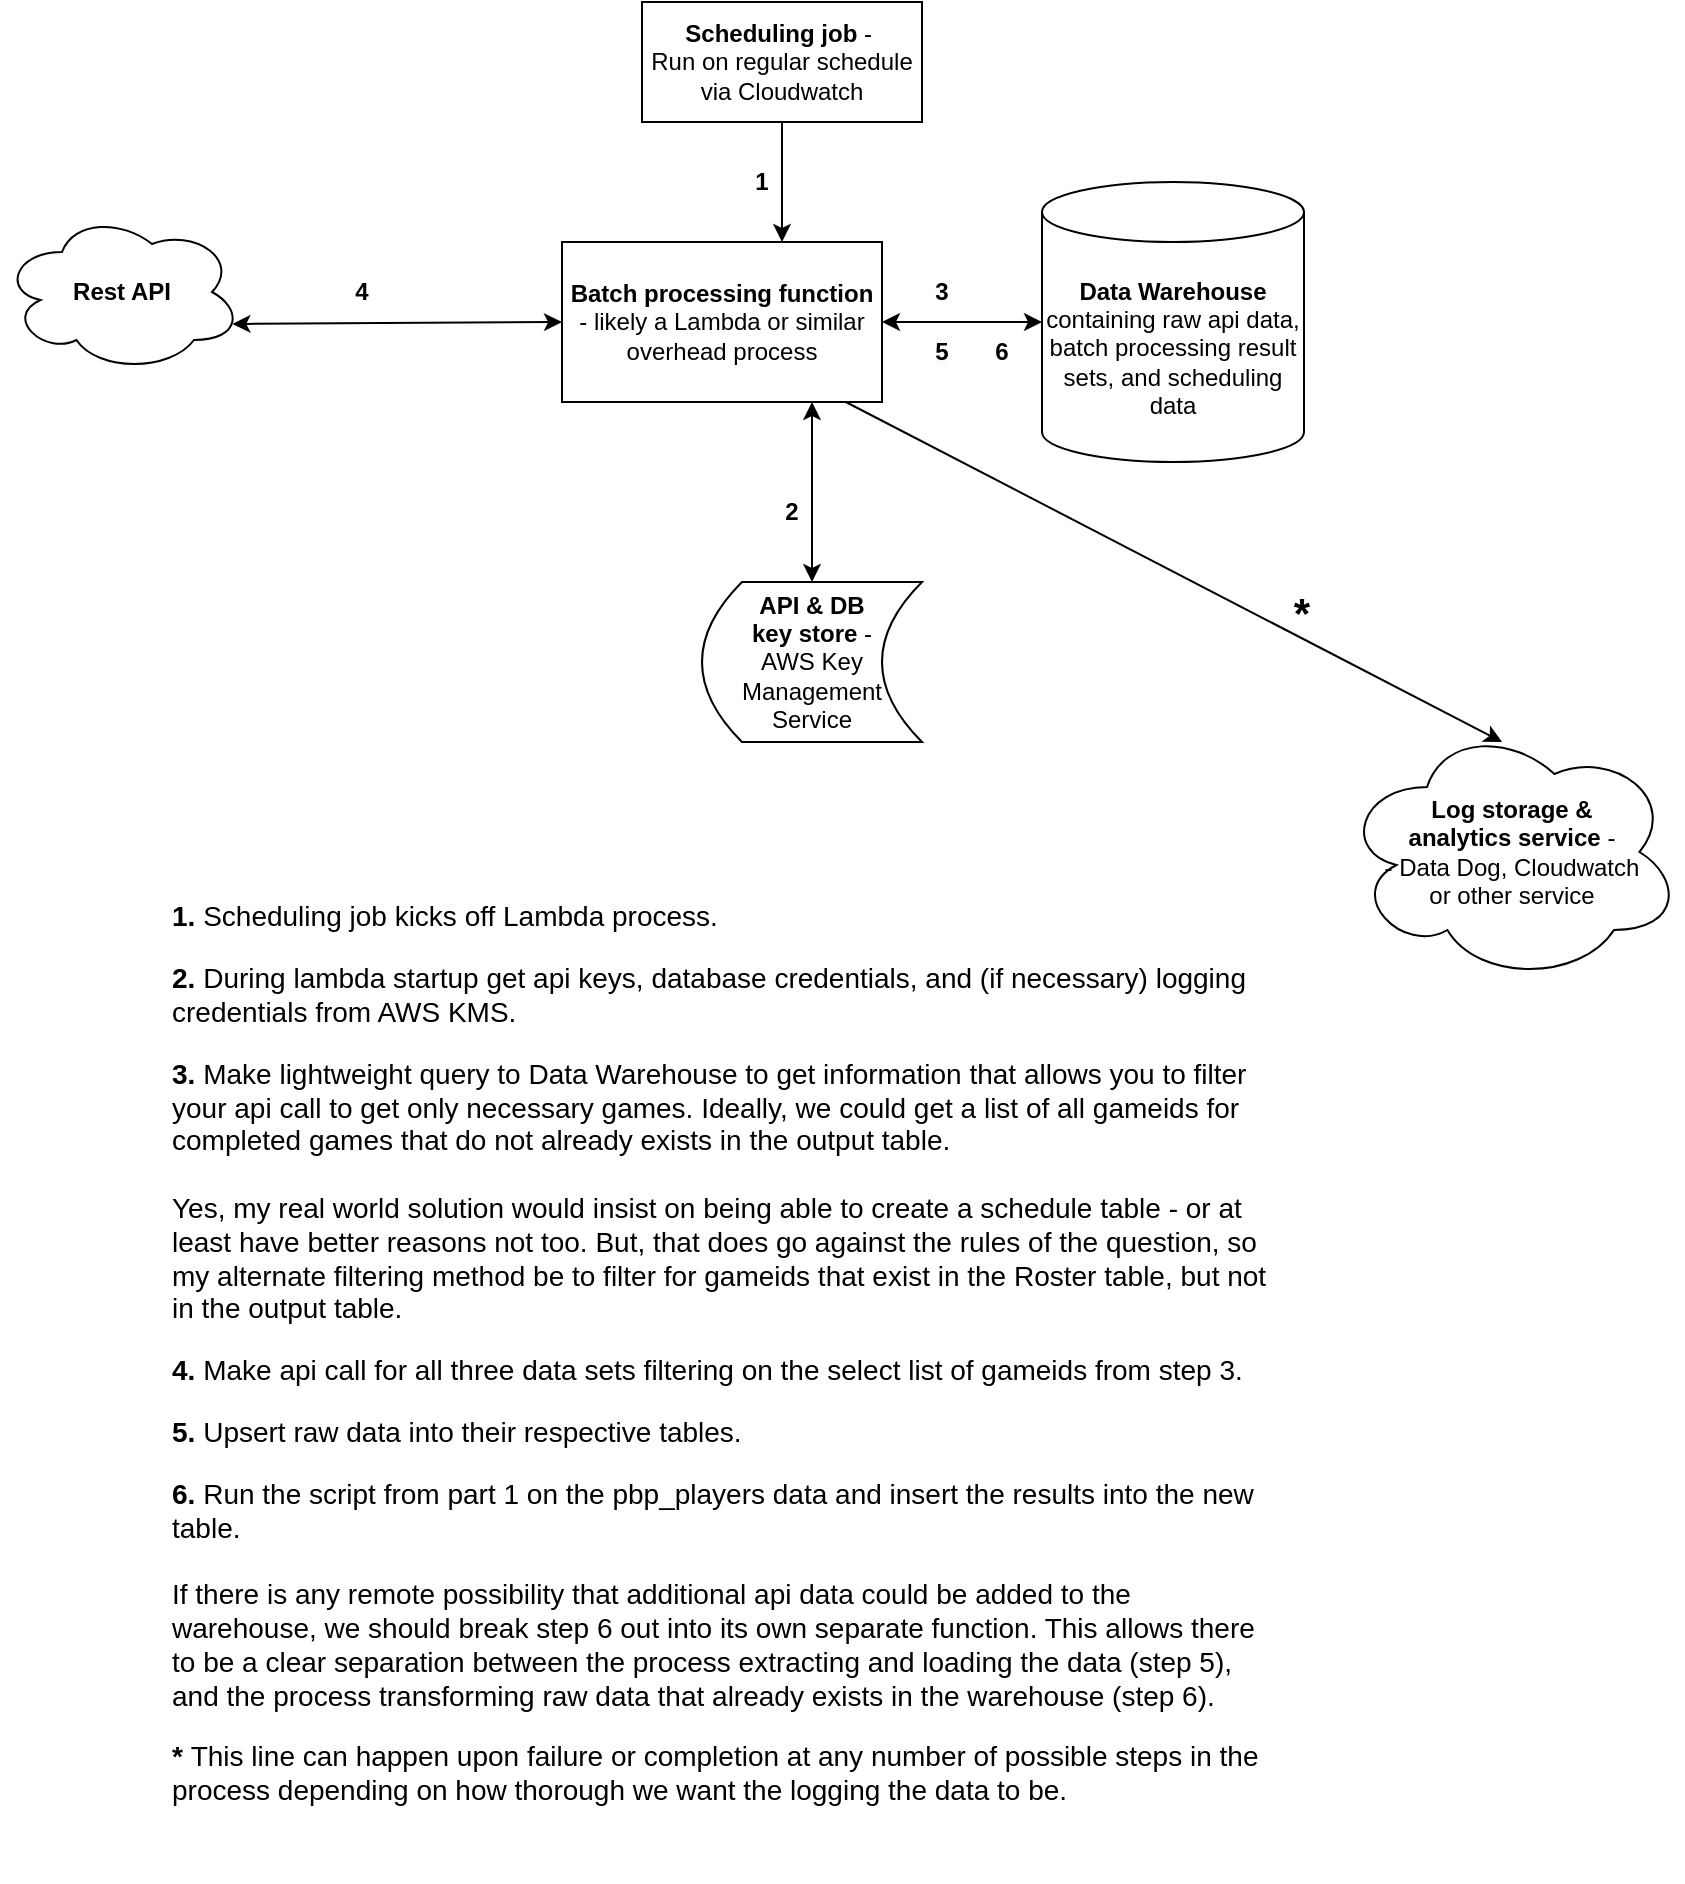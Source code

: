 <mxfile version="20.8.20" type="device" pages="2"><diagram name="Batch Processing" id="uVs7WI8gqmNTnXRDfdln"><mxGraphModel dx="1242" dy="828" grid="1" gridSize="10" guides="1" tooltips="1" connect="1" arrows="1" fold="1" page="1" pageScale="1" pageWidth="850" pageHeight="1100" math="0" shadow="0"><root><mxCell id="0"/><mxCell id="1" parent="0"/><mxCell id="iAUNvvSw6y2JJ6lJma3C-1" value="&lt;b&gt;Rest API&lt;/b&gt;" style="ellipse;shape=cloud;whiteSpace=wrap;html=1;" vertex="1" parent="1"><mxGeometry y="185" width="120" height="80" as="geometry"/></mxCell><mxCell id="iAUNvvSw6y2JJ6lJma3C-3" value="&lt;b&gt;Batch processing function&lt;/b&gt; - likely a Lambda or similar overhead process" style="rounded=0;whiteSpace=wrap;html=1;" vertex="1" parent="1"><mxGeometry x="280" y="200" width="160" height="80" as="geometry"/></mxCell><mxCell id="iAUNvvSw6y2JJ6lJma3C-4" value="" style="endArrow=classic;startArrow=classic;html=1;rounded=0;entryX=0;entryY=0.5;entryDx=0;entryDy=0;exitX=0.96;exitY=0.7;exitDx=0;exitDy=0;exitPerimeter=0;" edge="1" parent="1" source="iAUNvvSw6y2JJ6lJma3C-1" target="iAUNvvSw6y2JJ6lJma3C-3"><mxGeometry width="50" height="50" relative="1" as="geometry"><mxPoint x="400" y="420" as="sourcePoint"/><mxPoint x="450" y="370" as="targetPoint"/><Array as="points"/></mxGeometry></mxCell><mxCell id="iAUNvvSw6y2JJ6lJma3C-5" value="&lt;b&gt;Log storage &amp;amp; &lt;br&gt;analytics service&lt;/b&gt; -&lt;br&gt;- Data Dog, Cloudwatch &lt;br&gt;or other service" style="ellipse;shape=cloud;whiteSpace=wrap;html=1;" vertex="1" parent="1"><mxGeometry x="670" y="440" width="170" height="130" as="geometry"/></mxCell><mxCell id="iAUNvvSw6y2JJ6lJma3C-6" value="" style="endArrow=classic;html=1;rounded=0;entryX=0.471;entryY=0.077;entryDx=0;entryDy=0;entryPerimeter=0;exitX=0.887;exitY=1;exitDx=0;exitDy=0;exitPerimeter=0;" edge="1" parent="1" source="iAUNvvSw6y2JJ6lJma3C-3" target="iAUNvvSw6y2JJ6lJma3C-5"><mxGeometry width="50" height="50" relative="1" as="geometry"><mxPoint x="400" y="390" as="sourcePoint"/><mxPoint x="450" y="340" as="targetPoint"/><Array as="points"/></mxGeometry></mxCell><mxCell id="iAUNvvSw6y2JJ6lJma3C-7" value="&lt;b&gt;API &amp;amp; DB &lt;br&gt;key store&lt;/b&gt; - &lt;br&gt;AWS Key Management Service" style="shape=dataStorage;whiteSpace=wrap;html=1;fixedSize=1;" vertex="1" parent="1"><mxGeometry x="350" y="370" width="110" height="80" as="geometry"/></mxCell><mxCell id="iAUNvvSw6y2JJ6lJma3C-8" value="" style="endArrow=classic;startArrow=classic;html=1;rounded=0;exitX=0.5;exitY=0;exitDx=0;exitDy=0;" edge="1" parent="1" source="iAUNvvSw6y2JJ6lJma3C-7"><mxGeometry width="50" height="50" relative="1" as="geometry"><mxPoint x="400" y="360" as="sourcePoint"/><mxPoint x="405" y="280" as="targetPoint"/></mxGeometry></mxCell><mxCell id="iAUNvvSw6y2JJ6lJma3C-9" value="&lt;b&gt;Scheduling job&lt;/b&gt; -&amp;nbsp;&lt;br&gt;Run on regular schedule via Cloudwatch" style="rounded=0;whiteSpace=wrap;html=1;" vertex="1" parent="1"><mxGeometry x="320" y="80" width="140" height="60" as="geometry"/></mxCell><mxCell id="iAUNvvSw6y2JJ6lJma3C-10" value="" style="endArrow=classic;html=1;rounded=0;exitX=0.5;exitY=1;exitDx=0;exitDy=0;" edge="1" parent="1" source="iAUNvvSw6y2JJ6lJma3C-9"><mxGeometry width="50" height="50" relative="1" as="geometry"><mxPoint x="400" y="340" as="sourcePoint"/><mxPoint x="390" y="200" as="targetPoint"/></mxGeometry></mxCell><mxCell id="iAUNvvSw6y2JJ6lJma3C-11" value="&lt;b&gt;Data Warehouse&lt;/b&gt; containing raw api data, batch processing result sets, and scheduling data" style="shape=cylinder3;whiteSpace=wrap;html=1;boundedLbl=1;backgroundOutline=1;size=15;" vertex="1" parent="1"><mxGeometry x="520" y="170" width="131" height="140" as="geometry"/></mxCell><mxCell id="iAUNvvSw6y2JJ6lJma3C-12" value="" style="endArrow=classic;startArrow=classic;html=1;rounded=0;entryX=0;entryY=0.5;entryDx=0;entryDy=0;entryPerimeter=0;exitX=1;exitY=0.5;exitDx=0;exitDy=0;" edge="1" parent="1" source="iAUNvvSw6y2JJ6lJma3C-3" target="iAUNvvSw6y2JJ6lJma3C-11"><mxGeometry width="50" height="50" relative="1" as="geometry"><mxPoint x="400" y="300" as="sourcePoint"/><mxPoint x="450" y="250" as="targetPoint"/></mxGeometry></mxCell><mxCell id="iAUNvvSw6y2JJ6lJma3C-13" value="1" style="text;html=1;strokeColor=none;fillColor=none;align=center;verticalAlign=middle;whiteSpace=wrap;rounded=0;fontStyle=1" vertex="1" parent="1"><mxGeometry x="350" y="155" width="60" height="30" as="geometry"/></mxCell><mxCell id="iAUNvvSw6y2JJ6lJma3C-15" value="&lt;b&gt;2&lt;/b&gt;" style="text;html=1;strokeColor=none;fillColor=none;align=center;verticalAlign=middle;whiteSpace=wrap;rounded=0;" vertex="1" parent="1"><mxGeometry x="365" y="320" width="60" height="30" as="geometry"/></mxCell><mxCell id="iAUNvvSw6y2JJ6lJma3C-16" value="&lt;b&gt;3&lt;/b&gt;" style="text;html=1;strokeColor=none;fillColor=none;align=center;verticalAlign=middle;whiteSpace=wrap;rounded=0;" vertex="1" parent="1"><mxGeometry x="440" y="210" width="60" height="30" as="geometry"/></mxCell><mxCell id="iAUNvvSw6y2JJ6lJma3C-17" value="&lt;b&gt;4&lt;/b&gt;" style="text;html=1;strokeColor=none;fillColor=none;align=center;verticalAlign=middle;whiteSpace=wrap;rounded=0;" vertex="1" parent="1"><mxGeometry x="150" y="210" width="60" height="30" as="geometry"/></mxCell><mxCell id="iAUNvvSw6y2JJ6lJma3C-18" value="&lt;meta charset=&quot;utf-8&quot;&gt;&lt;b style=&quot;border-color: var(--border-color); color: rgb(0, 0, 0); font-family: Helvetica; font-size: 12px; font-style: normal; font-variant-ligatures: normal; font-variant-caps: normal; letter-spacing: normal; orphans: 2; text-align: center; text-indent: 0px; text-transform: none; widows: 2; word-spacing: 0px; -webkit-text-stroke-width: 0px; background-color: rgb(251, 251, 251); text-decoration-thickness: initial; text-decoration-style: initial; text-decoration-color: initial;&quot;&gt;5&lt;/b&gt;" style="text;html=1;strokeColor=none;fillColor=none;align=center;verticalAlign=middle;whiteSpace=wrap;rounded=0;" vertex="1" parent="1"><mxGeometry x="440" y="240" width="60" height="30" as="geometry"/></mxCell><mxCell id="iAUNvvSw6y2JJ6lJma3C-21" value="&lt;h1 style=&quot;font-size: 14px;&quot;&gt;&lt;font style=&quot;font-size: 14px;&quot;&gt;&lt;b style=&quot;background-color: initial;&quot;&gt;1.&lt;/b&gt;&lt;span style=&quot;background-color: initial; font-weight: normal;&quot;&gt;&amp;nbsp;Scheduling job kicks off Lambda process.&lt;/span&gt;&lt;/font&gt;&lt;/h1&gt;&lt;p style=&quot;font-size: 14px;&quot;&gt;&lt;font style=&quot;font-size: 14px;&quot;&gt;&lt;b&gt;2. &lt;/b&gt;During lambda startup get api keys, database credentials, and (if necessary) logging credentials from AWS KMS.&lt;/font&gt;&lt;/p&gt;&lt;p style=&quot;font-size: 14px;&quot;&gt;&lt;font style=&quot;font-size: 14px;&quot;&gt;&lt;b&gt;3. &lt;/b&gt;Make lightweight query to Data Warehouse to get information that allows you to filter your api call to get only necessary games. Ideally, we could get a list of all gameids for completed games that do not already exists in the output table.&lt;br&gt;&amp;nbsp;&lt;br&gt;Yes, my real world solution would insist on being able to create a schedule table - or at least have better reasons not too. But, that does go against the rules of the question, so my alternate filtering method be to filter for gameids that exist in the Roster table, but not in the output table.&lt;/font&gt;&lt;/p&gt;&lt;p style=&quot;font-size: 14px;&quot;&gt;&lt;font style=&quot;font-size: 14px;&quot;&gt;&lt;b&gt;4. &lt;/b&gt;Make api call for all three data sets filtering on the select list of gameids from step 3.&lt;/font&gt;&lt;/p&gt;&lt;p style=&quot;font-size: 14px;&quot;&gt;&lt;font style=&quot;font-size: 14px;&quot;&gt;&lt;b&gt;5. &lt;/b&gt;Upsert raw data into their respective tables.&lt;/font&gt;&lt;/p&gt;&lt;p style=&quot;font-size: 14px;&quot;&gt;&lt;font style=&quot;font-size: 14px;&quot;&gt;&lt;b&gt;6. &lt;/b&gt;Run the script from part 1 on the pbp_players data and insert the results into the new table.&lt;br&gt;&lt;br&gt;If there is any remote possibility that additional api data could be added to the warehouse, we should break step 6 out into its own separate function. This allows there to be a clear separation between the process extracting and loading the data (step 5), and the process transforming raw data that already exists in the warehouse (step 6).&lt;/font&gt;&lt;/p&gt;&lt;p style=&quot;font-size: 14px;&quot;&gt;&lt;font style=&quot;font-size: 14px;&quot;&gt;&lt;b style=&quot;&quot;&gt;* &lt;/b&gt;This line can happen upon failure or completion at any number of possible steps in the process depending on how thorough we want the logging the data to be.&lt;/font&gt;&lt;/p&gt;" style="text;html=1;strokeColor=none;fillColor=none;spacing=5;spacingTop=-20;whiteSpace=wrap;overflow=hidden;rounded=0;" vertex="1" parent="1"><mxGeometry x="80" y="530" width="560" height="490" as="geometry"/></mxCell><mxCell id="iAUNvvSw6y2JJ6lJma3C-23" value="&lt;b&gt;6&lt;/b&gt;" style="text;html=1;strokeColor=none;fillColor=none;align=center;verticalAlign=middle;whiteSpace=wrap;rounded=0;" vertex="1" parent="1"><mxGeometry x="470" y="240" width="60" height="30" as="geometry"/></mxCell><mxCell id="iAUNvvSw6y2JJ6lJma3C-24" value="&lt;b&gt;&lt;font style=&quot;font-size: 21px;&quot;&gt;*&lt;/font&gt;&lt;/b&gt;" style="text;html=1;strokeColor=none;fillColor=none;align=center;verticalAlign=middle;whiteSpace=wrap;rounded=0;" vertex="1" parent="1"><mxGeometry x="620" y="370" width="60" height="30" as="geometry"/></mxCell></root></mxGraphModel></diagram><diagram name="Copy of Batch Processing" id="aWBf18nUnuJr6BhYhQ6C"><mxGraphModel dx="2092" dy="828" grid="1" gridSize="10" guides="1" tooltips="1" connect="1" arrows="1" fold="1" page="1" pageScale="1" pageWidth="850" pageHeight="1100" math="0" shadow="0"><root><mxCell id="_Y8MDSfsbilMxrZx9LjH-0"/><mxCell id="_Y8MDSfsbilMxrZx9LjH-1" parent="_Y8MDSfsbilMxrZx9LjH-0"/><mxCell id="_Y8MDSfsbilMxrZx9LjH-2" value="&lt;b&gt;Rest API&lt;/b&gt;" style="ellipse;shape=cloud;whiteSpace=wrap;html=1;" vertex="1" parent="_Y8MDSfsbilMxrZx9LjH-1"><mxGeometry x="-140" y="70" width="120" height="80" as="geometry"/></mxCell><mxCell id="_Y8MDSfsbilMxrZx9LjH-3" value="&lt;b&gt;Event Processor App&lt;/b&gt; - Definitely a lambda" style="rounded=0;whiteSpace=wrap;html=1;" vertex="1" parent="_Y8MDSfsbilMxrZx9LjH-1"><mxGeometry x="280" y="200" width="160" height="80" as="geometry"/></mxCell><mxCell id="_Y8MDSfsbilMxrZx9LjH-5" value="&lt;b&gt;Log storage &amp;amp; &lt;br&gt;analytics service&lt;/b&gt; -&lt;br&gt;- Data Dog, Cloudwatch &lt;br&gt;or other service" style="ellipse;shape=cloud;whiteSpace=wrap;html=1;" vertex="1" parent="_Y8MDSfsbilMxrZx9LjH-1"><mxGeometry x="670" y="440" width="170" height="130" as="geometry"/></mxCell><mxCell id="_Y8MDSfsbilMxrZx9LjH-6" value="" style="endArrow=classic;html=1;rounded=0;entryX=0.471;entryY=0.077;entryDx=0;entryDy=0;entryPerimeter=0;exitX=0.887;exitY=1;exitDx=0;exitDy=0;exitPerimeter=0;" edge="1" parent="_Y8MDSfsbilMxrZx9LjH-1" source="_Y8MDSfsbilMxrZx9LjH-3" target="_Y8MDSfsbilMxrZx9LjH-5"><mxGeometry width="50" height="50" relative="1" as="geometry"><mxPoint x="400" y="390" as="sourcePoint"/><mxPoint x="450" y="340" as="targetPoint"/><Array as="points"/></mxGeometry></mxCell><mxCell id="_Y8MDSfsbilMxrZx9LjH-7" value="&lt;b&gt;API &amp;amp; DB &lt;br&gt;key store&lt;/b&gt; - &lt;br&gt;AWS Key Management Service" style="shape=dataStorage;whiteSpace=wrap;html=1;fixedSize=1;" vertex="1" parent="_Y8MDSfsbilMxrZx9LjH-1"><mxGeometry x="350" y="370" width="110" height="80" as="geometry"/></mxCell><mxCell id="_Y8MDSfsbilMxrZx9LjH-8" value="" style="endArrow=classic;startArrow=classic;html=1;rounded=0;exitX=0.5;exitY=0;exitDx=0;exitDy=0;" edge="1" parent="_Y8MDSfsbilMxrZx9LjH-1" source="_Y8MDSfsbilMxrZx9LjH-7"><mxGeometry width="50" height="50" relative="1" as="geometry"><mxPoint x="400" y="360" as="sourcePoint"/><mxPoint x="405" y="280" as="targetPoint"/></mxGeometry></mxCell><mxCell id="_Y8MDSfsbilMxrZx9LjH-9" value="&lt;b&gt;Scheduling job&lt;/b&gt; -&amp;nbsp;&lt;br&gt;Run on regular schedule via Cloudwatch" style="rounded=0;whiteSpace=wrap;html=1;" vertex="1" parent="_Y8MDSfsbilMxrZx9LjH-1"><mxGeometry x="320" y="80" width="140" height="60" as="geometry"/></mxCell><mxCell id="_Y8MDSfsbilMxrZx9LjH-10" value="" style="endArrow=classic;html=1;rounded=0;exitX=0.5;exitY=1;exitDx=0;exitDy=0;" edge="1" parent="_Y8MDSfsbilMxrZx9LjH-1" source="_Y8MDSfsbilMxrZx9LjH-9"><mxGeometry width="50" height="50" relative="1" as="geometry"><mxPoint x="400" y="340" as="sourcePoint"/><mxPoint x="390" y="200" as="targetPoint"/></mxGeometry></mxCell><mxCell id="_Y8MDSfsbilMxrZx9LjH-11" value="&lt;b&gt;Data Warehouse&lt;/b&gt; containing raw api data, batch processing result sets, and scheduling data" style="shape=cylinder3;whiteSpace=wrap;html=1;boundedLbl=1;backgroundOutline=1;size=15;" vertex="1" parent="_Y8MDSfsbilMxrZx9LjH-1"><mxGeometry x="520" y="170" width="131" height="140" as="geometry"/></mxCell><mxCell id="_Y8MDSfsbilMxrZx9LjH-12" value="" style="endArrow=classic;startArrow=classic;html=1;rounded=0;entryX=0;entryY=0.5;entryDx=0;entryDy=0;entryPerimeter=0;exitX=1;exitY=0.5;exitDx=0;exitDy=0;" edge="1" parent="_Y8MDSfsbilMxrZx9LjH-1" source="_Y8MDSfsbilMxrZx9LjH-3" target="_Y8MDSfsbilMxrZx9LjH-11"><mxGeometry width="50" height="50" relative="1" as="geometry"><mxPoint x="400" y="300" as="sourcePoint"/><mxPoint x="450" y="250" as="targetPoint"/></mxGeometry></mxCell><mxCell id="_Y8MDSfsbilMxrZx9LjH-13" value="Async events" style="text;html=1;strokeColor=none;fillColor=none;align=center;verticalAlign=middle;whiteSpace=wrap;rounded=0;fontStyle=1" vertex="1" parent="_Y8MDSfsbilMxrZx9LjH-1"><mxGeometry y="210" width="60" height="30" as="geometry"/></mxCell><mxCell id="_Y8MDSfsbilMxrZx9LjH-18" value="&lt;h1 style=&quot;font-size: 14px;&quot;&gt;&lt;font style=&quot;font-size: 14px;&quot;&gt;&lt;b style=&quot;background-color: initial;&quot;&gt;1.&lt;/b&gt;&lt;span style=&quot;background-color: initial; font-weight: normal;&quot;&gt;&amp;nbsp;An event in the queue will trigger a lambda that pulls credentials from KMS.&amp;nbsp;&lt;/span&gt;&lt;/font&gt;&lt;/h1&gt;&lt;p style=&quot;font-size: 14px;&quot;&gt;&lt;font style=&quot;font-size: 14px;&quot;&gt;&lt;b&gt;2.&amp;nbsp; &lt;/b&gt;Using a separate processor type for each event (rosters, pbp, or pbp_players) call the Rest API for the latest data for the given event_id, play_id, play_sequence combination.&amp;nbsp;&lt;/font&gt;&lt;/p&gt;&lt;p style=&quot;font-size: 14px;&quot;&gt;&lt;font style=&quot;font-size: 14px;&quot;&gt;&lt;b&gt;3. &lt;/b&gt;Upsert the data received in step 2 into the Data Warehouse.&lt;/font&gt;&lt;/p&gt;&lt;p style=&quot;font-size: 14px;&quot;&gt;&lt;font style=&quot;font-size: 14px;&quot;&gt;&lt;b&gt;4. &lt;/b&gt;On a schedule, either via a Cloudwatch job or an event from the api, create a game_completed event. &lt;br&gt;&lt;br&gt;When this event is received, run the script from part 1 on the pbp_players data and insert the results into the new table.&amp;nbsp; Make sure enough time has passed to ensure all events from the game have finished processing.&amp;nbsp;&lt;br&gt;&lt;/font&gt;&lt;b style=&quot;background-color: initial;&quot;&gt;&lt;br&gt;Note:&lt;/b&gt;&lt;span style=&quot;background-color: initial;&quot;&gt;&amp;nbsp;I had initially hoped there would be a way to solve the problem from part 1 in eventing system, but I don't think it's good risk vs. reward to create that on floor data in an eventing manner (which is why my step 4 waits until after the game to process it). It would make your processor much more brittle and prone to outages (due to data backup) and errors from source data.&lt;br&gt;&lt;br&gt;However, I believe there's a use case for needing up to second, raw pbp data. Namely, for in game odds-updating. If that is a potential need, I would propose this solution. But if not, the batch processing option should be sufficient.&lt;br&gt;&lt;/span&gt;&lt;b style=&quot;background-color: initial;&quot;&gt;&lt;br&gt;* &lt;/b&gt;&lt;span style=&quot;background-color: initial;&quot;&gt;This line can happen upon failure or completion at any number of possible steps in the process depending on how thorough we want the logging the data to be.&lt;/span&gt;&lt;/p&gt;" style="text;html=1;strokeColor=none;fillColor=none;spacing=5;spacingTop=-20;whiteSpace=wrap;overflow=hidden;rounded=0;" vertex="1" parent="_Y8MDSfsbilMxrZx9LjH-1"><mxGeometry x="60" y="530" width="560" height="490" as="geometry"/></mxCell><mxCell id="_Y8MDSfsbilMxrZx9LjH-19" value="&lt;b&gt;1&lt;/b&gt;" style="text;html=1;strokeColor=none;fillColor=none;align=center;verticalAlign=middle;whiteSpace=wrap;rounded=0;" vertex="1" parent="_Y8MDSfsbilMxrZx9LjH-1"><mxGeometry x="340" y="300" width="60" height="30" as="geometry"/></mxCell><mxCell id="_Y8MDSfsbilMxrZx9LjH-20" value="&lt;b&gt;&lt;font style=&quot;font-size: 21px;&quot;&gt;*&lt;/font&gt;&lt;/b&gt;" style="text;html=1;strokeColor=none;fillColor=none;align=center;verticalAlign=middle;whiteSpace=wrap;rounded=0;" vertex="1" parent="_Y8MDSfsbilMxrZx9LjH-1"><mxGeometry x="620" y="370" width="60" height="30" as="geometry"/></mxCell><mxCell id="ZURW-KW8scWHpHjCy2ye-0" value="&lt;b&gt;Amazon EventBridge&lt;/b&gt;" style="sketch=0;outlineConnect=0;fontColor=#232F3E;gradientColor=none;fillColor=#1A1A1A;strokeColor=none;dashed=0;verticalLabelPosition=bottom;verticalAlign=top;align=center;html=1;fontSize=12;fontStyle=0;aspect=fixed;pointerEvents=1;shape=mxgraph.aws4.iot_analytics_pipeline;" vertex="1" parent="_Y8MDSfsbilMxrZx9LjH-1"><mxGeometry x="80" y="218.46" width="80" height="43.08" as="geometry"/></mxCell><mxCell id="ZURW-KW8scWHpHjCy2ye-4" value="" style="endArrow=classic;html=1;rounded=0;fontSize=21;exitX=0.96;exitY=0.7;exitDx=0;exitDy=0;exitPerimeter=0;" edge="1" parent="_Y8MDSfsbilMxrZx9LjH-1" source="_Y8MDSfsbilMxrZx9LjH-2"><mxGeometry width="50" height="50" relative="1" as="geometry"><mxPoint x="30" y="290" as="sourcePoint"/><mxPoint x="80" y="240" as="targetPoint"/></mxGeometry></mxCell><mxCell id="ZURW-KW8scWHpHjCy2ye-6" value="" style="endArrow=classic;html=1;rounded=0;fontSize=21;entryX=0;entryY=0.5;entryDx=0;entryDy=0;" edge="1" parent="_Y8MDSfsbilMxrZx9LjH-1" source="ZURW-KW8scWHpHjCy2ye-0" target="_Y8MDSfsbilMxrZx9LjH-3"><mxGeometry width="50" height="50" relative="1" as="geometry"><mxPoint x="100" y="370" as="sourcePoint"/><mxPoint x="150" y="320" as="targetPoint"/></mxGeometry></mxCell><mxCell id="ZURW-KW8scWHpHjCy2ye-8" value="" style="endArrow=classic;startArrow=classic;html=1;rounded=0;fontSize=21;entryX=0;entryY=0.25;entryDx=0;entryDy=0;exitX=0.875;exitY=0.5;exitDx=0;exitDy=0;exitPerimeter=0;" edge="1" parent="_Y8MDSfsbilMxrZx9LjH-1" source="_Y8MDSfsbilMxrZx9LjH-2" target="_Y8MDSfsbilMxrZx9LjH-3"><mxGeometry width="50" height="50" relative="1" as="geometry"><mxPoint x="400" y="480" as="sourcePoint"/><mxPoint x="450" y="430" as="targetPoint"/></mxGeometry></mxCell><mxCell id="ZURW-KW8scWHpHjCy2ye-9" value="&lt;b&gt;3&lt;/b&gt;" style="text;html=1;strokeColor=none;fillColor=none;align=center;verticalAlign=middle;whiteSpace=wrap;rounded=0;" vertex="1" parent="_Y8MDSfsbilMxrZx9LjH-1"><mxGeometry x="450" y="210" width="60" height="30" as="geometry"/></mxCell><mxCell id="ZURW-KW8scWHpHjCy2ye-13" value="&lt;b&gt;2&lt;/b&gt;" style="text;html=1;strokeColor=none;fillColor=none;align=center;verticalAlign=middle;whiteSpace=wrap;rounded=0;" vertex="1" parent="_Y8MDSfsbilMxrZx9LjH-1"><mxGeometry x="150" y="160" width="60" height="30" as="geometry"/></mxCell><mxCell id="0JGKjiOiitvtQX5xfxFx-1" value="&lt;b&gt;1&lt;/b&gt;" style="text;html=1;strokeColor=none;fillColor=none;align=center;verticalAlign=middle;whiteSpace=wrap;rounded=0;" vertex="1" parent="_Y8MDSfsbilMxrZx9LjH-1"><mxGeometry x="20" y="240" width="60" height="30" as="geometry"/></mxCell><mxCell id="DcJkMlmUNB4Aocol2XBR-0" value="&lt;b&gt;4&lt;/b&gt;" style="text;html=1;strokeColor=none;fillColor=none;align=center;verticalAlign=middle;whiteSpace=wrap;rounded=0;" vertex="1" parent="_Y8MDSfsbilMxrZx9LjH-1"><mxGeometry x="350" y="150" width="60" height="30" as="geometry"/></mxCell></root></mxGraphModel></diagram></mxfile>